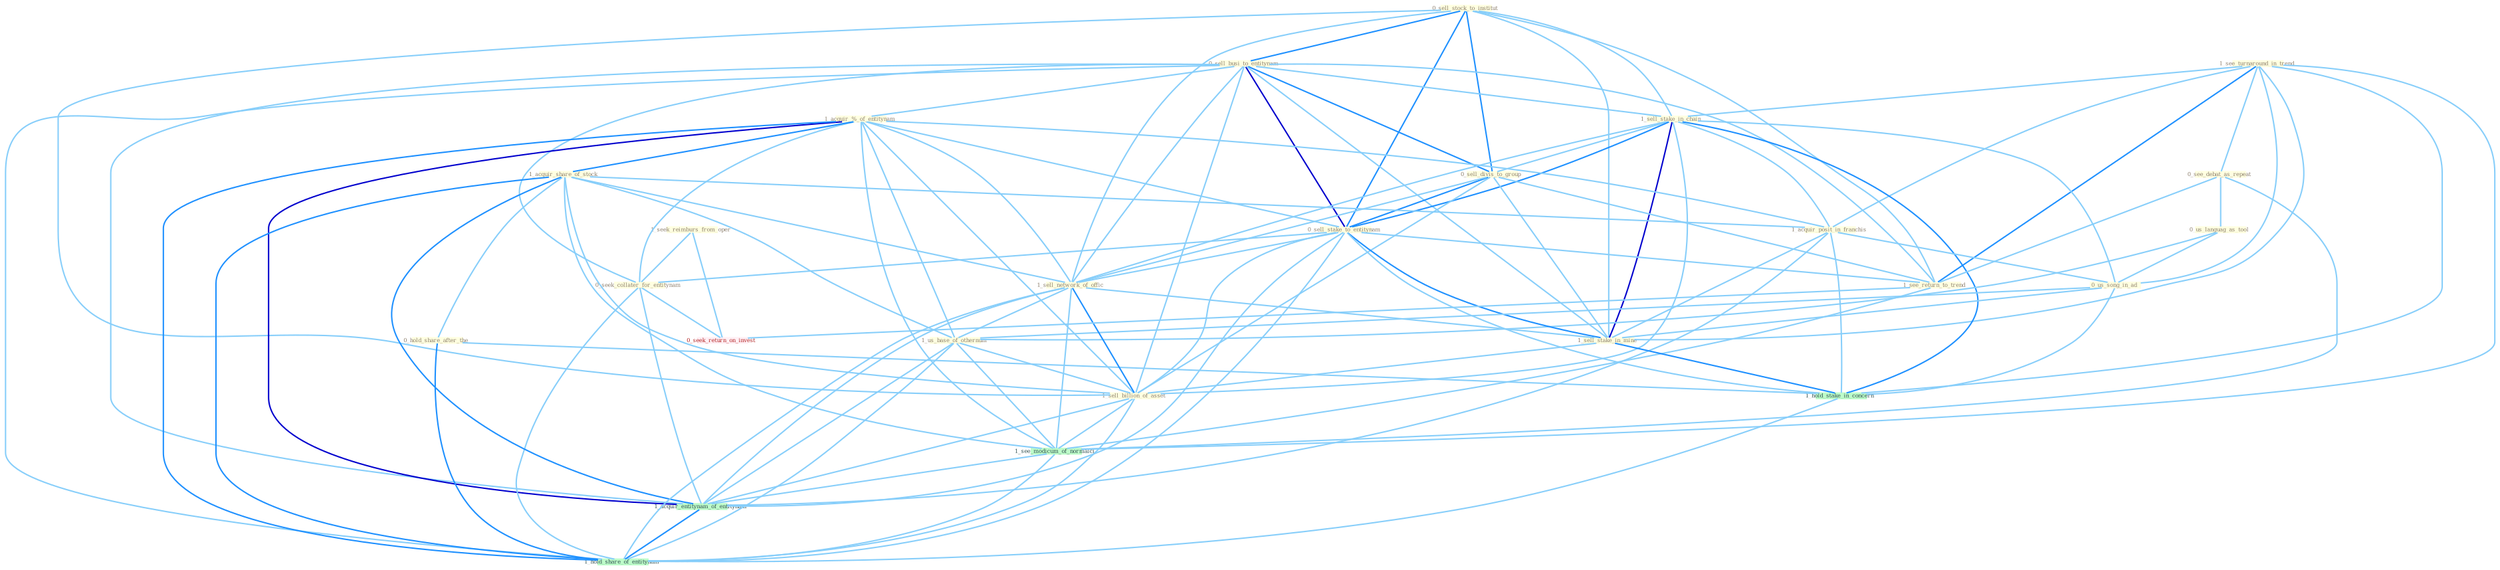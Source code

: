 Graph G{ 
    node
    [shape=polygon,style=filled,width=.5,height=.06,color="#BDFCC9",fixedsize=true,fontsize=4,
    fontcolor="#2f4f4f"];
    {node
    [color="#ffffe0", fontcolor="#8b7d6b"] "0_sell_stock_to_institut " "1_see_turnaround_in_trend " "0_sell_busi_to_entitynam " "1_sell_stake_in_chain " "1_seek_reimburs_from_oper " "0_see_debat_as_repeat " "1_acquir_%_of_entitynam " "0_sell_divis_to_group " "0_us_languag_as_tool " "0_sell_stake_to_entitynam " "0_seek_collater_for_entitynam " "1_acquir_share_of_stock " "1_acquir_posit_in_franchis " "0_us_song_in_ad " "0_hold_share_after_the " "1_sell_network_of_offic " "1_see_return_to_trend " "1_us_base_of_othernum " "1_sell_stake_in_mine " "1_sell_billion_of_asset "}
{node [color="#fff0f5", fontcolor="#b22222"] "0_seek_return_on_invest "}
edge [color="#B0E2FF"];

	"0_sell_stock_to_institut " -- "0_sell_busi_to_entitynam " [w="2", color="#1e90ff" , len=0.8];
	"0_sell_stock_to_institut " -- "1_sell_stake_in_chain " [w="1", color="#87cefa" ];
	"0_sell_stock_to_institut " -- "0_sell_divis_to_group " [w="2", color="#1e90ff" , len=0.8];
	"0_sell_stock_to_institut " -- "0_sell_stake_to_entitynam " [w="2", color="#1e90ff" , len=0.8];
	"0_sell_stock_to_institut " -- "1_sell_network_of_offic " [w="1", color="#87cefa" ];
	"0_sell_stock_to_institut " -- "1_see_return_to_trend " [w="1", color="#87cefa" ];
	"0_sell_stock_to_institut " -- "1_sell_stake_in_mine " [w="1", color="#87cefa" ];
	"0_sell_stock_to_institut " -- "1_sell_billion_of_asset " [w="1", color="#87cefa" ];
	"1_see_turnaround_in_trend " -- "1_sell_stake_in_chain " [w="1", color="#87cefa" ];
	"1_see_turnaround_in_trend " -- "0_see_debat_as_repeat " [w="1", color="#87cefa" ];
	"1_see_turnaround_in_trend " -- "1_acquir_posit_in_franchis " [w="1", color="#87cefa" ];
	"1_see_turnaround_in_trend " -- "0_us_song_in_ad " [w="1", color="#87cefa" ];
	"1_see_turnaround_in_trend " -- "1_see_return_to_trend " [w="2", color="#1e90ff" , len=0.8];
	"1_see_turnaround_in_trend " -- "1_sell_stake_in_mine " [w="1", color="#87cefa" ];
	"1_see_turnaround_in_trend " -- "1_hold_stake_in_concern " [w="1", color="#87cefa" ];
	"1_see_turnaround_in_trend " -- "1_see_modicum_of_normalci " [w="1", color="#87cefa" ];
	"0_sell_busi_to_entitynam " -- "1_sell_stake_in_chain " [w="1", color="#87cefa" ];
	"0_sell_busi_to_entitynam " -- "1_acquir_%_of_entitynam " [w="1", color="#87cefa" ];
	"0_sell_busi_to_entitynam " -- "0_sell_divis_to_group " [w="2", color="#1e90ff" , len=0.8];
	"0_sell_busi_to_entitynam " -- "0_sell_stake_to_entitynam " [w="3", color="#0000cd" , len=0.6];
	"0_sell_busi_to_entitynam " -- "0_seek_collater_for_entitynam " [w="1", color="#87cefa" ];
	"0_sell_busi_to_entitynam " -- "1_sell_network_of_offic " [w="1", color="#87cefa" ];
	"0_sell_busi_to_entitynam " -- "1_see_return_to_trend " [w="1", color="#87cefa" ];
	"0_sell_busi_to_entitynam " -- "1_sell_stake_in_mine " [w="1", color="#87cefa" ];
	"0_sell_busi_to_entitynam " -- "1_sell_billion_of_asset " [w="1", color="#87cefa" ];
	"0_sell_busi_to_entitynam " -- "1_acquir_entitynam_of_entitynam " [w="1", color="#87cefa" ];
	"0_sell_busi_to_entitynam " -- "1_hold_share_of_entitynam " [w="1", color="#87cefa" ];
	"1_sell_stake_in_chain " -- "0_sell_divis_to_group " [w="1", color="#87cefa" ];
	"1_sell_stake_in_chain " -- "0_sell_stake_to_entitynam " [w="2", color="#1e90ff" , len=0.8];
	"1_sell_stake_in_chain " -- "1_acquir_posit_in_franchis " [w="1", color="#87cefa" ];
	"1_sell_stake_in_chain " -- "0_us_song_in_ad " [w="1", color="#87cefa" ];
	"1_sell_stake_in_chain " -- "1_sell_network_of_offic " [w="1", color="#87cefa" ];
	"1_sell_stake_in_chain " -- "1_sell_stake_in_mine " [w="3", color="#0000cd" , len=0.6];
	"1_sell_stake_in_chain " -- "1_sell_billion_of_asset " [w="1", color="#87cefa" ];
	"1_sell_stake_in_chain " -- "1_hold_stake_in_concern " [w="2", color="#1e90ff" , len=0.8];
	"1_seek_reimburs_from_oper " -- "0_seek_collater_for_entitynam " [w="1", color="#87cefa" ];
	"1_seek_reimburs_from_oper " -- "0_seek_return_on_invest " [w="1", color="#87cefa" ];
	"0_see_debat_as_repeat " -- "0_us_languag_as_tool " [w="1", color="#87cefa" ];
	"0_see_debat_as_repeat " -- "1_see_return_to_trend " [w="1", color="#87cefa" ];
	"0_see_debat_as_repeat " -- "1_see_modicum_of_normalci " [w="1", color="#87cefa" ];
	"1_acquir_%_of_entitynam " -- "0_sell_stake_to_entitynam " [w="1", color="#87cefa" ];
	"1_acquir_%_of_entitynam " -- "0_seek_collater_for_entitynam " [w="1", color="#87cefa" ];
	"1_acquir_%_of_entitynam " -- "1_acquir_share_of_stock " [w="2", color="#1e90ff" , len=0.8];
	"1_acquir_%_of_entitynam " -- "1_acquir_posit_in_franchis " [w="1", color="#87cefa" ];
	"1_acquir_%_of_entitynam " -- "1_sell_network_of_offic " [w="1", color="#87cefa" ];
	"1_acquir_%_of_entitynam " -- "1_us_base_of_othernum " [w="1", color="#87cefa" ];
	"1_acquir_%_of_entitynam " -- "1_sell_billion_of_asset " [w="1", color="#87cefa" ];
	"1_acquir_%_of_entitynam " -- "1_see_modicum_of_normalci " [w="1", color="#87cefa" ];
	"1_acquir_%_of_entitynam " -- "1_acquir_entitynam_of_entitynam " [w="3", color="#0000cd" , len=0.6];
	"1_acquir_%_of_entitynam " -- "1_hold_share_of_entitynam " [w="2", color="#1e90ff" , len=0.8];
	"0_sell_divis_to_group " -- "0_sell_stake_to_entitynam " [w="2", color="#1e90ff" , len=0.8];
	"0_sell_divis_to_group " -- "1_sell_network_of_offic " [w="1", color="#87cefa" ];
	"0_sell_divis_to_group " -- "1_see_return_to_trend " [w="1", color="#87cefa" ];
	"0_sell_divis_to_group " -- "1_sell_stake_in_mine " [w="1", color="#87cefa" ];
	"0_sell_divis_to_group " -- "1_sell_billion_of_asset " [w="1", color="#87cefa" ];
	"0_us_languag_as_tool " -- "0_us_song_in_ad " [w="1", color="#87cefa" ];
	"0_us_languag_as_tool " -- "1_us_base_of_othernum " [w="1", color="#87cefa" ];
	"0_sell_stake_to_entitynam " -- "0_seek_collater_for_entitynam " [w="1", color="#87cefa" ];
	"0_sell_stake_to_entitynam " -- "1_sell_network_of_offic " [w="1", color="#87cefa" ];
	"0_sell_stake_to_entitynam " -- "1_see_return_to_trend " [w="1", color="#87cefa" ];
	"0_sell_stake_to_entitynam " -- "1_sell_stake_in_mine " [w="2", color="#1e90ff" , len=0.8];
	"0_sell_stake_to_entitynam " -- "1_sell_billion_of_asset " [w="1", color="#87cefa" ];
	"0_sell_stake_to_entitynam " -- "1_hold_stake_in_concern " [w="1", color="#87cefa" ];
	"0_sell_stake_to_entitynam " -- "1_acquir_entitynam_of_entitynam " [w="1", color="#87cefa" ];
	"0_sell_stake_to_entitynam " -- "1_hold_share_of_entitynam " [w="1", color="#87cefa" ];
	"0_seek_collater_for_entitynam " -- "0_seek_return_on_invest " [w="1", color="#87cefa" ];
	"0_seek_collater_for_entitynam " -- "1_acquir_entitynam_of_entitynam " [w="1", color="#87cefa" ];
	"0_seek_collater_for_entitynam " -- "1_hold_share_of_entitynam " [w="1", color="#87cefa" ];
	"1_acquir_share_of_stock " -- "1_acquir_posit_in_franchis " [w="1", color="#87cefa" ];
	"1_acquir_share_of_stock " -- "0_hold_share_after_the " [w="1", color="#87cefa" ];
	"1_acquir_share_of_stock " -- "1_sell_network_of_offic " [w="1", color="#87cefa" ];
	"1_acquir_share_of_stock " -- "1_us_base_of_othernum " [w="1", color="#87cefa" ];
	"1_acquir_share_of_stock " -- "1_sell_billion_of_asset " [w="1", color="#87cefa" ];
	"1_acquir_share_of_stock " -- "1_see_modicum_of_normalci " [w="1", color="#87cefa" ];
	"1_acquir_share_of_stock " -- "1_acquir_entitynam_of_entitynam " [w="2", color="#1e90ff" , len=0.8];
	"1_acquir_share_of_stock " -- "1_hold_share_of_entitynam " [w="2", color="#1e90ff" , len=0.8];
	"1_acquir_posit_in_franchis " -- "0_us_song_in_ad " [w="1", color="#87cefa" ];
	"1_acquir_posit_in_franchis " -- "1_sell_stake_in_mine " [w="1", color="#87cefa" ];
	"1_acquir_posit_in_franchis " -- "1_hold_stake_in_concern " [w="1", color="#87cefa" ];
	"1_acquir_posit_in_franchis " -- "1_acquir_entitynam_of_entitynam " [w="1", color="#87cefa" ];
	"0_us_song_in_ad " -- "1_us_base_of_othernum " [w="1", color="#87cefa" ];
	"0_us_song_in_ad " -- "1_sell_stake_in_mine " [w="1", color="#87cefa" ];
	"0_us_song_in_ad " -- "1_hold_stake_in_concern " [w="1", color="#87cefa" ];
	"0_hold_share_after_the " -- "1_hold_stake_in_concern " [w="1", color="#87cefa" ];
	"0_hold_share_after_the " -- "1_hold_share_of_entitynam " [w="2", color="#1e90ff" , len=0.8];
	"1_sell_network_of_offic " -- "1_us_base_of_othernum " [w="1", color="#87cefa" ];
	"1_sell_network_of_offic " -- "1_sell_stake_in_mine " [w="1", color="#87cefa" ];
	"1_sell_network_of_offic " -- "1_sell_billion_of_asset " [w="2", color="#1e90ff" , len=0.8];
	"1_sell_network_of_offic " -- "1_see_modicum_of_normalci " [w="1", color="#87cefa" ];
	"1_sell_network_of_offic " -- "1_acquir_entitynam_of_entitynam " [w="1", color="#87cefa" ];
	"1_sell_network_of_offic " -- "1_hold_share_of_entitynam " [w="1", color="#87cefa" ];
	"1_see_return_to_trend " -- "0_seek_return_on_invest " [w="1", color="#87cefa" ];
	"1_see_return_to_trend " -- "1_see_modicum_of_normalci " [w="1", color="#87cefa" ];
	"1_us_base_of_othernum " -- "1_sell_billion_of_asset " [w="1", color="#87cefa" ];
	"1_us_base_of_othernum " -- "1_see_modicum_of_normalci " [w="1", color="#87cefa" ];
	"1_us_base_of_othernum " -- "1_acquir_entitynam_of_entitynam " [w="1", color="#87cefa" ];
	"1_us_base_of_othernum " -- "1_hold_share_of_entitynam " [w="1", color="#87cefa" ];
	"1_sell_stake_in_mine " -- "1_sell_billion_of_asset " [w="1", color="#87cefa" ];
	"1_sell_stake_in_mine " -- "1_hold_stake_in_concern " [w="2", color="#1e90ff" , len=0.8];
	"1_sell_billion_of_asset " -- "1_see_modicum_of_normalci " [w="1", color="#87cefa" ];
	"1_sell_billion_of_asset " -- "1_acquir_entitynam_of_entitynam " [w="1", color="#87cefa" ];
	"1_sell_billion_of_asset " -- "1_hold_share_of_entitynam " [w="1", color="#87cefa" ];
	"1_hold_stake_in_concern " -- "1_hold_share_of_entitynam " [w="1", color="#87cefa" ];
	"1_see_modicum_of_normalci " -- "1_acquir_entitynam_of_entitynam " [w="1", color="#87cefa" ];
	"1_see_modicum_of_normalci " -- "1_hold_share_of_entitynam " [w="1", color="#87cefa" ];
	"1_acquir_entitynam_of_entitynam " -- "1_hold_share_of_entitynam " [w="2", color="#1e90ff" , len=0.8];
}